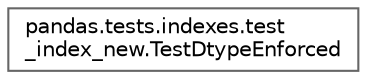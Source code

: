 digraph "Graphical Class Hierarchy"
{
 // LATEX_PDF_SIZE
  bgcolor="transparent";
  edge [fontname=Helvetica,fontsize=10,labelfontname=Helvetica,labelfontsize=10];
  node [fontname=Helvetica,fontsize=10,shape=box,height=0.2,width=0.4];
  rankdir="LR";
  Node0 [id="Node000000",label="pandas.tests.indexes.test\l_index_new.TestDtypeEnforced",height=0.2,width=0.4,color="grey40", fillcolor="white", style="filled",URL="$d2/de2/classpandas_1_1tests_1_1indexes_1_1test__index__new_1_1TestDtypeEnforced.html",tooltip=" "];
}
